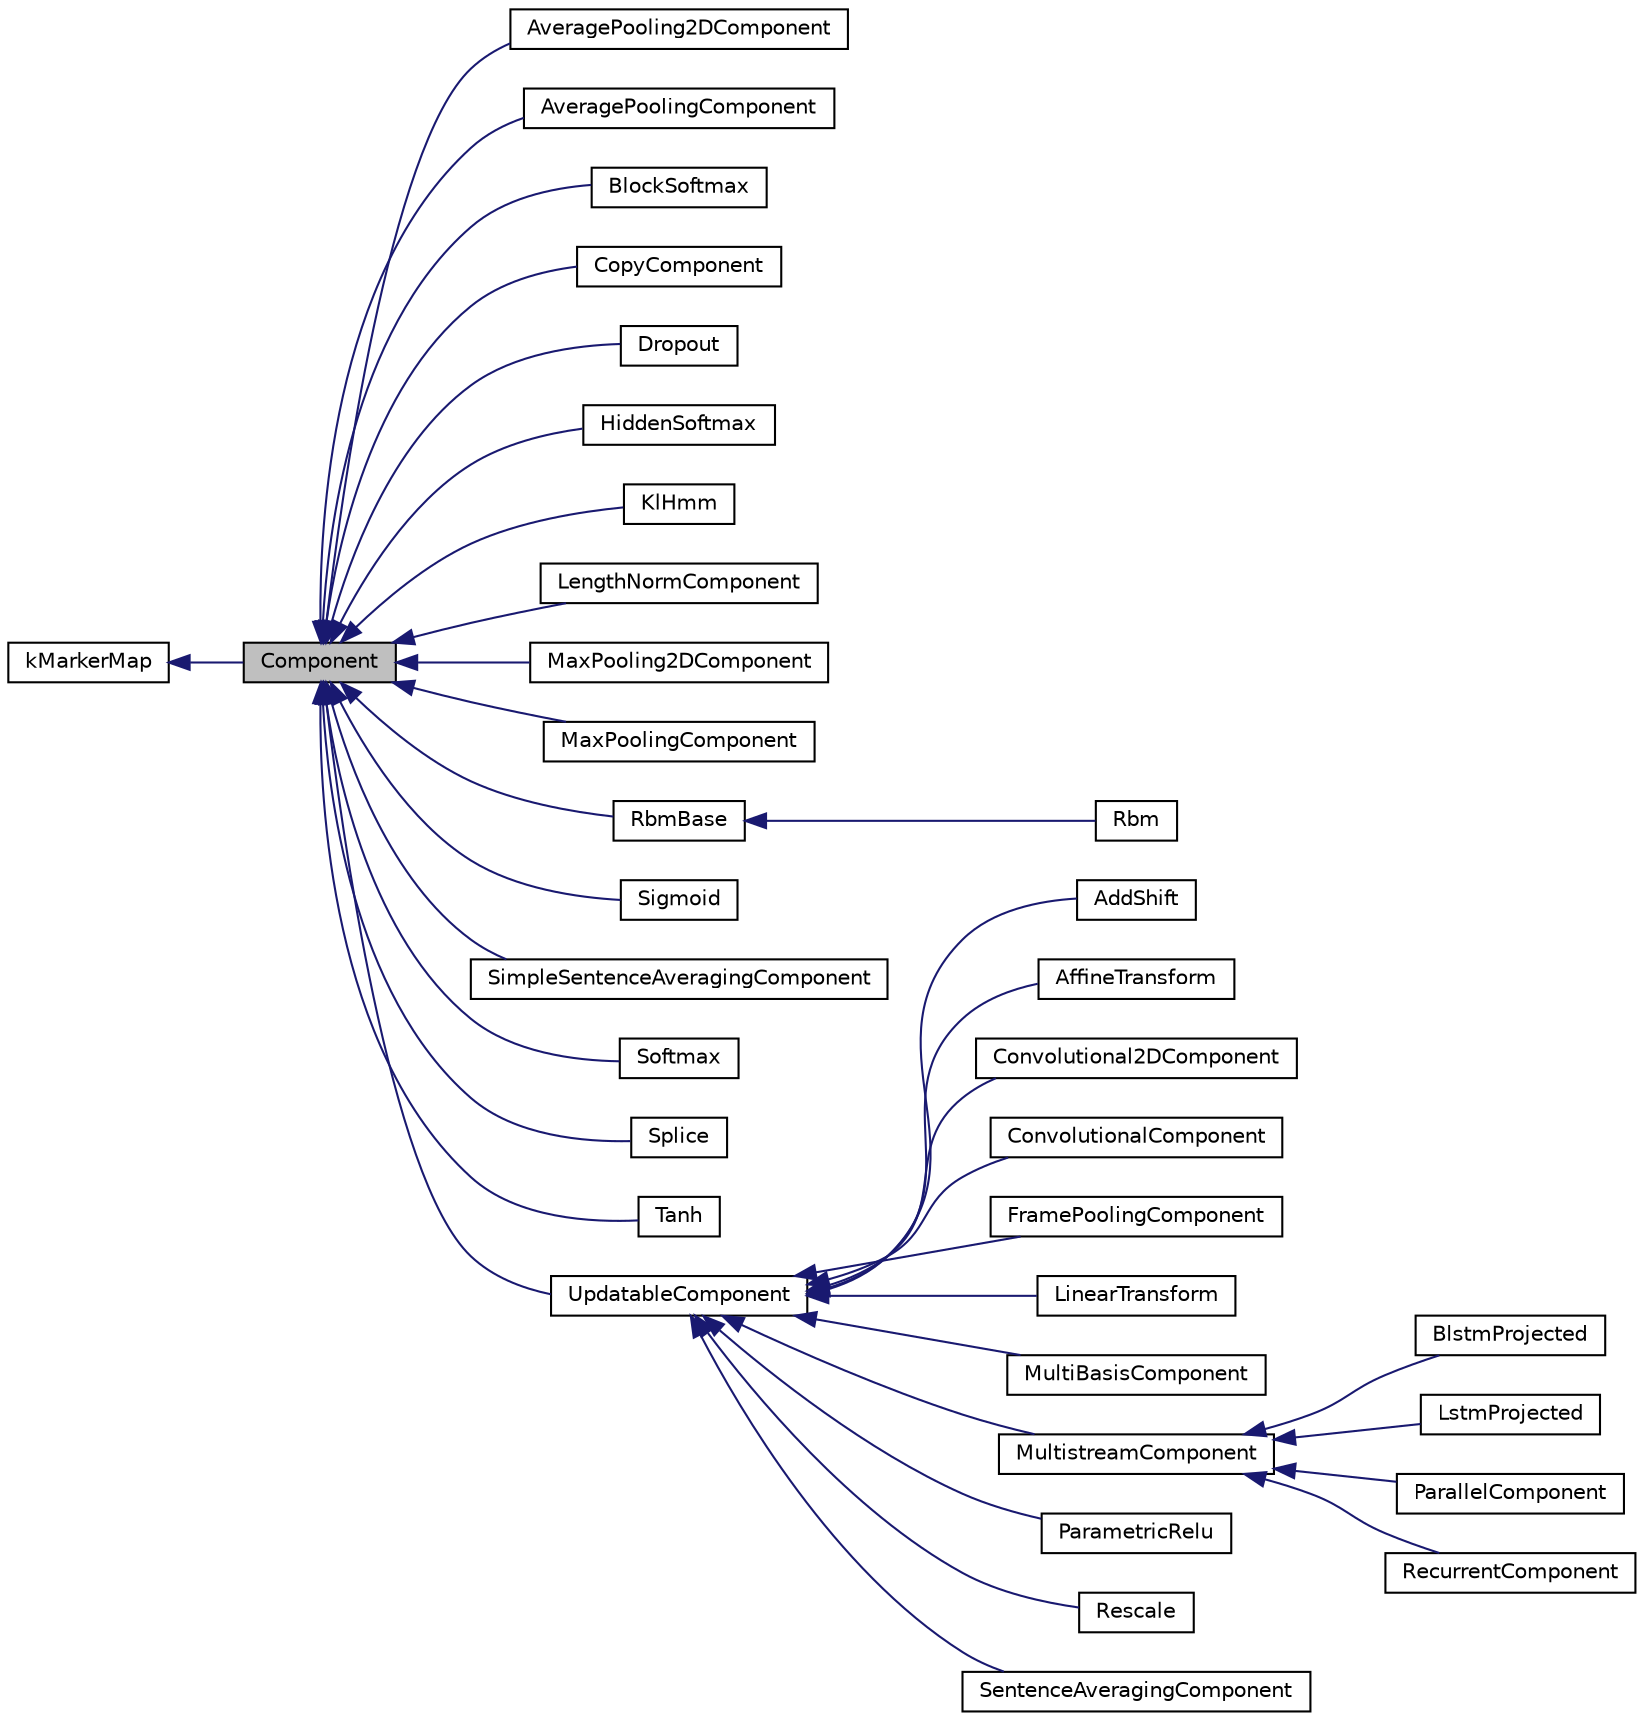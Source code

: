 digraph "Component"
{
  edge [fontname="Helvetica",fontsize="10",labelfontname="Helvetica",labelfontsize="10"];
  node [fontname="Helvetica",fontsize="10",shape=record];
  rankdir="LR";
  Node0 [label="Component",height=0.2,width=0.4,color="black", fillcolor="grey75", style="filled", fontcolor="black"];
  Node1 -> Node0 [dir="back",color="midnightblue",fontsize="10",style="solid",fontname="Helvetica"];
  Node1 [label="kMarkerMap",height=0.2,width=0.4,color="black", fillcolor="white", style="filled",URL="$classkMarkerMap.html"];
  Node0 -> Node2 [dir="back",color="midnightblue",fontsize="10",style="solid",fontname="Helvetica"];
  Node2 [label="AveragePooling2DComponent",height=0.2,width=0.4,color="black", fillcolor="white", style="filled",URL="$classkaldi_1_1nnet1_1_1AveragePooling2DComponent.html",tooltip="AveragePoolingComponent : The input/output matrices are split to submatrices with width &#39;pool_stride_..."];
  Node0 -> Node3 [dir="back",color="midnightblue",fontsize="10",style="solid",fontname="Helvetica"];
  Node3 [label="AveragePoolingComponent",height=0.2,width=0.4,color="black", fillcolor="white", style="filled",URL="$classkaldi_1_1nnet1_1_1AveragePoolingComponent.html",tooltip="AveragePoolingComponent : The input/output matrices are split to submatrices with width &#39;pool_stride_..."];
  Node0 -> Node4 [dir="back",color="midnightblue",fontsize="10",style="solid",fontname="Helvetica"];
  Node4 [label="BlockSoftmax",height=0.2,width=0.4,color="black", fillcolor="white", style="filled",URL="$classkaldi_1_1nnet1_1_1BlockSoftmax.html"];
  Node0 -> Node5 [dir="back",color="midnightblue",fontsize="10",style="solid",fontname="Helvetica"];
  Node5 [label="CopyComponent",height=0.2,width=0.4,color="black", fillcolor="white", style="filled",URL="$classkaldi_1_1nnet1_1_1CopyComponent.html",tooltip="Rearrange the matrix columns according to the indices in copy_from_indices_. "];
  Node0 -> Node6 [dir="back",color="midnightblue",fontsize="10",style="solid",fontname="Helvetica"];
  Node6 [label="Dropout",height=0.2,width=0.4,color="black", fillcolor="white", style="filled",URL="$classkaldi_1_1nnet1_1_1Dropout.html"];
  Node0 -> Node7 [dir="back",color="midnightblue",fontsize="10",style="solid",fontname="Helvetica"];
  Node7 [label="HiddenSoftmax",height=0.2,width=0.4,color="black", fillcolor="white", style="filled",URL="$classkaldi_1_1nnet1_1_1HiddenSoftmax.html"];
  Node0 -> Node8 [dir="back",color="midnightblue",fontsize="10",style="solid",fontname="Helvetica"];
  Node8 [label="KlHmm",height=0.2,width=0.4,color="black", fillcolor="white", style="filled",URL="$classkaldi_1_1nnet1_1_1KlHmm.html"];
  Node0 -> Node9 [dir="back",color="midnightblue",fontsize="10",style="solid",fontname="Helvetica"];
  Node9 [label="LengthNormComponent",height=0.2,width=0.4,color="black", fillcolor="white", style="filled",URL="$classkaldi_1_1nnet1_1_1LengthNormComponent.html",tooltip="Rescale the matrix-rows to have unit length (L2-norm). "];
  Node0 -> Node10 [dir="back",color="midnightblue",fontsize="10",style="solid",fontname="Helvetica"];
  Node10 [label="MaxPooling2DComponent",height=0.2,width=0.4,color="black", fillcolor="white", style="filled",URL="$classkaldi_1_1nnet1_1_1MaxPooling2DComponent.html",tooltip="MaxPoolingComponent : The input/output matrices are split to submatrices with width &#39;pool_stride_&#39;..."];
  Node0 -> Node11 [dir="back",color="midnightblue",fontsize="10",style="solid",fontname="Helvetica"];
  Node11 [label="MaxPoolingComponent",height=0.2,width=0.4,color="black", fillcolor="white", style="filled",URL="$classkaldi_1_1nnet1_1_1MaxPoolingComponent.html",tooltip="MaxPoolingComponent : The input/output matrices are split to submatrices with width &#39;pool_stride_&#39;..."];
  Node0 -> Node12 [dir="back",color="midnightblue",fontsize="10",style="solid",fontname="Helvetica"];
  Node12 [label="RbmBase",height=0.2,width=0.4,color="black", fillcolor="white", style="filled",URL="$classkaldi_1_1nnet1_1_1RbmBase.html"];
  Node12 -> Node13 [dir="back",color="midnightblue",fontsize="10",style="solid",fontname="Helvetica"];
  Node13 [label="Rbm",height=0.2,width=0.4,color="black", fillcolor="white", style="filled",URL="$classkaldi_1_1nnet1_1_1Rbm.html"];
  Node0 -> Node14 [dir="back",color="midnightblue",fontsize="10",style="solid",fontname="Helvetica"];
  Node14 [label="Sigmoid",height=0.2,width=0.4,color="black", fillcolor="white", style="filled",URL="$classkaldi_1_1nnet1_1_1Sigmoid.html"];
  Node0 -> Node15 [dir="back",color="midnightblue",fontsize="10",style="solid",fontname="Helvetica"];
  Node15 [label="SimpleSentenceAveragingComponent",height=0.2,width=0.4,color="black", fillcolor="white", style="filled",URL="$classkaldi_1_1nnet1_1_1SimpleSentenceAveragingComponent.html",tooltip="SimpleSentenceAveragingComponent does not have nested network, it is intended to be used inside of a ..."];
  Node0 -> Node16 [dir="back",color="midnightblue",fontsize="10",style="solid",fontname="Helvetica"];
  Node16 [label="Softmax",height=0.2,width=0.4,color="black", fillcolor="white", style="filled",URL="$classkaldi_1_1nnet1_1_1Softmax.html"];
  Node0 -> Node17 [dir="back",color="midnightblue",fontsize="10",style="solid",fontname="Helvetica"];
  Node17 [label="Splice",height=0.2,width=0.4,color="black", fillcolor="white", style="filled",URL="$classkaldi_1_1nnet1_1_1Splice.html",tooltip="Splices the time context of the input features in N, out k*N, FrameOffset o_1,o_2,...,o_k FrameOffset example 11frames: -5 -4 -3 -2 -1 0 1 2 3 4 5. "];
  Node0 -> Node18 [dir="back",color="midnightblue",fontsize="10",style="solid",fontname="Helvetica"];
  Node18 [label="Tanh",height=0.2,width=0.4,color="black", fillcolor="white", style="filled",URL="$classkaldi_1_1nnet1_1_1Tanh.html"];
  Node0 -> Node19 [dir="back",color="midnightblue",fontsize="10",style="solid",fontname="Helvetica"];
  Node19 [label="UpdatableComponent",height=0.2,width=0.4,color="black", fillcolor="white", style="filled",URL="$classkaldi_1_1nnet1_1_1UpdatableComponent.html",tooltip="Class UpdatableComponent is a Component which has trainable parameters, it contains SGD training hype..."];
  Node19 -> Node20 [dir="back",color="midnightblue",fontsize="10",style="solid",fontname="Helvetica"];
  Node20 [label="AddShift",height=0.2,width=0.4,color="black", fillcolor="white", style="filled",URL="$classkaldi_1_1nnet1_1_1AddShift.html",tooltip="Adds shift to all the lines of the matrix (can be used for global mean normalization) ..."];
  Node19 -> Node21 [dir="back",color="midnightblue",fontsize="10",style="solid",fontname="Helvetica"];
  Node21 [label="AffineTransform",height=0.2,width=0.4,color="black", fillcolor="white", style="filled",URL="$classkaldi_1_1nnet1_1_1AffineTransform.html"];
  Node19 -> Node22 [dir="back",color="midnightblue",fontsize="10",style="solid",fontname="Helvetica"];
  Node22 [label="Convolutional2DComponent",height=0.2,width=0.4,color="black", fillcolor="white", style="filled",URL="$classkaldi_1_1nnet1_1_1Convolutional2DComponent.html",tooltip="Convolutional2DComponent implements convolution over 2-axis (frequency and temporal) (i..."];
  Node19 -> Node23 [dir="back",color="midnightblue",fontsize="10",style="solid",fontname="Helvetica"];
  Node23 [label="ConvolutionalComponent",height=0.2,width=0.4,color="black", fillcolor="white", style="filled",URL="$classkaldi_1_1nnet1_1_1ConvolutionalComponent.html",tooltip="ConvolutionalComponent implements convolution over single axis (i.e. "];
  Node19 -> Node24 [dir="back",color="midnightblue",fontsize="10",style="solid",fontname="Helvetica"];
  Node24 [label="FramePoolingComponent",height=0.2,width=0.4,color="black", fillcolor="white", style="filled",URL="$classkaldi_1_1nnet1_1_1FramePoolingComponent.html",tooltip="FramePoolingComponent : The input/output matrices are split to frames of width &#39;feature_dim_&#39;. "];
  Node19 -> Node25 [dir="back",color="midnightblue",fontsize="10",style="solid",fontname="Helvetica"];
  Node25 [label="LinearTransform",height=0.2,width=0.4,color="black", fillcolor="white", style="filled",URL="$classkaldi_1_1nnet1_1_1LinearTransform.html"];
  Node19 -> Node26 [dir="back",color="midnightblue",fontsize="10",style="solid",fontname="Helvetica"];
  Node26 [label="MultiBasisComponent",height=0.2,width=0.4,color="black", fillcolor="white", style="filled",URL="$classkaldi_1_1nnet1_1_1MultiBasisComponent.html"];
  Node19 -> Node27 [dir="back",color="midnightblue",fontsize="10",style="solid",fontname="Helvetica"];
  Node27 [label="MultistreamComponent",height=0.2,width=0.4,color="black", fillcolor="white", style="filled",URL="$classkaldi_1_1nnet1_1_1MultistreamComponent.html",tooltip="Class MultistreamComponent is an extension of UpdatableComponent for recurrent networks, which are trained with parallel sequences. "];
  Node27 -> Node28 [dir="back",color="midnightblue",fontsize="10",style="solid",fontname="Helvetica"];
  Node28 [label="BlstmProjected",height=0.2,width=0.4,color="black", fillcolor="white", style="filled",URL="$classkaldi_1_1nnet1_1_1BlstmProjected.html"];
  Node27 -> Node29 [dir="back",color="midnightblue",fontsize="10",style="solid",fontname="Helvetica"];
  Node29 [label="LstmProjected",height=0.2,width=0.4,color="black", fillcolor="white", style="filled",URL="$classkaldi_1_1nnet1_1_1LstmProjected.html"];
  Node27 -> Node30 [dir="back",color="midnightblue",fontsize="10",style="solid",fontname="Helvetica"];
  Node30 [label="ParallelComponent",height=0.2,width=0.4,color="black", fillcolor="white", style="filled",URL="$classkaldi_1_1nnet1_1_1ParallelComponent.html"];
  Node27 -> Node31 [dir="back",color="midnightblue",fontsize="10",style="solid",fontname="Helvetica"];
  Node31 [label="RecurrentComponent",height=0.2,width=0.4,color="black", fillcolor="white", style="filled",URL="$classkaldi_1_1nnet1_1_1RecurrentComponent.html",tooltip="Component with recurrent connections, &#39;tanh&#39; non-linearity. "];
  Node19 -> Node32 [dir="back",color="midnightblue",fontsize="10",style="solid",fontname="Helvetica"];
  Node32 [label="ParametricRelu",height=0.2,width=0.4,color="black", fillcolor="white", style="filled",URL="$classkaldi_1_1nnet1_1_1ParametricRelu.html"];
  Node19 -> Node33 [dir="back",color="midnightblue",fontsize="10",style="solid",fontname="Helvetica"];
  Node33 [label="Rescale",height=0.2,width=0.4,color="black", fillcolor="white", style="filled",URL="$classkaldi_1_1nnet1_1_1Rescale.html",tooltip="Rescale the data column-wise by a vector (can be used for global variance normalization) ..."];
  Node19 -> Node34 [dir="back",color="midnightblue",fontsize="10",style="solid",fontname="Helvetica"];
  Node34 [label="SentenceAveragingComponent",height=0.2,width=0.4,color="black", fillcolor="white", style="filled",URL="$classkaldi_1_1nnet1_1_1SentenceAveragingComponent.html",tooltip="Deprecated!!!, keeping it as Katka Zmolikova used it in JSALT 2015. "];
}
